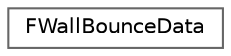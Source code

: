 digraph "Graphical Class Hierarchy"
{
 // LATEX_PDF_SIZE
  bgcolor="transparent";
  edge [fontname=Helvetica,fontsize=10,labelfontname=Helvetica,labelfontsize=10];
  node [fontname=Helvetica,fontsize=10,shape=box,height=0.2,width=0.4];
  rankdir="LR";
  Node0 [id="Node000000",label="FWallBounceData",height=0.2,width=0.4,color="grey40", fillcolor="white", style="filled",URL="$struct_f_wall_bounce_data.html",tooltip=" "];
}
